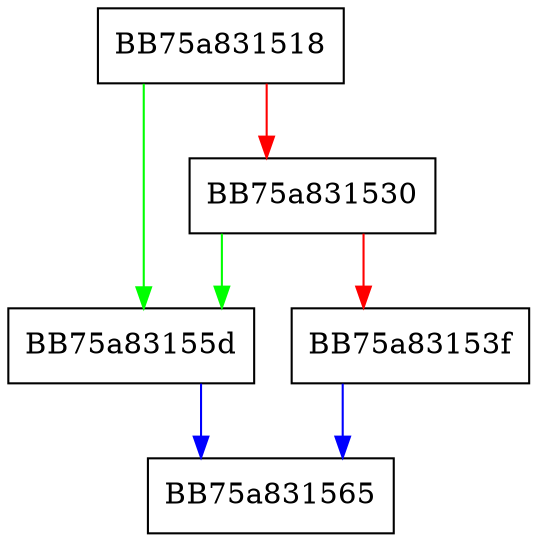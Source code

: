 digraph AddPropagatingNotification {
  node [shape="box"];
  graph [splines=ortho];
  BB75a831518 -> BB75a83155d [color="green"];
  BB75a831518 -> BB75a831530 [color="red"];
  BB75a831530 -> BB75a83155d [color="green"];
  BB75a831530 -> BB75a83153f [color="red"];
  BB75a83153f -> BB75a831565 [color="blue"];
  BB75a83155d -> BB75a831565 [color="blue"];
}